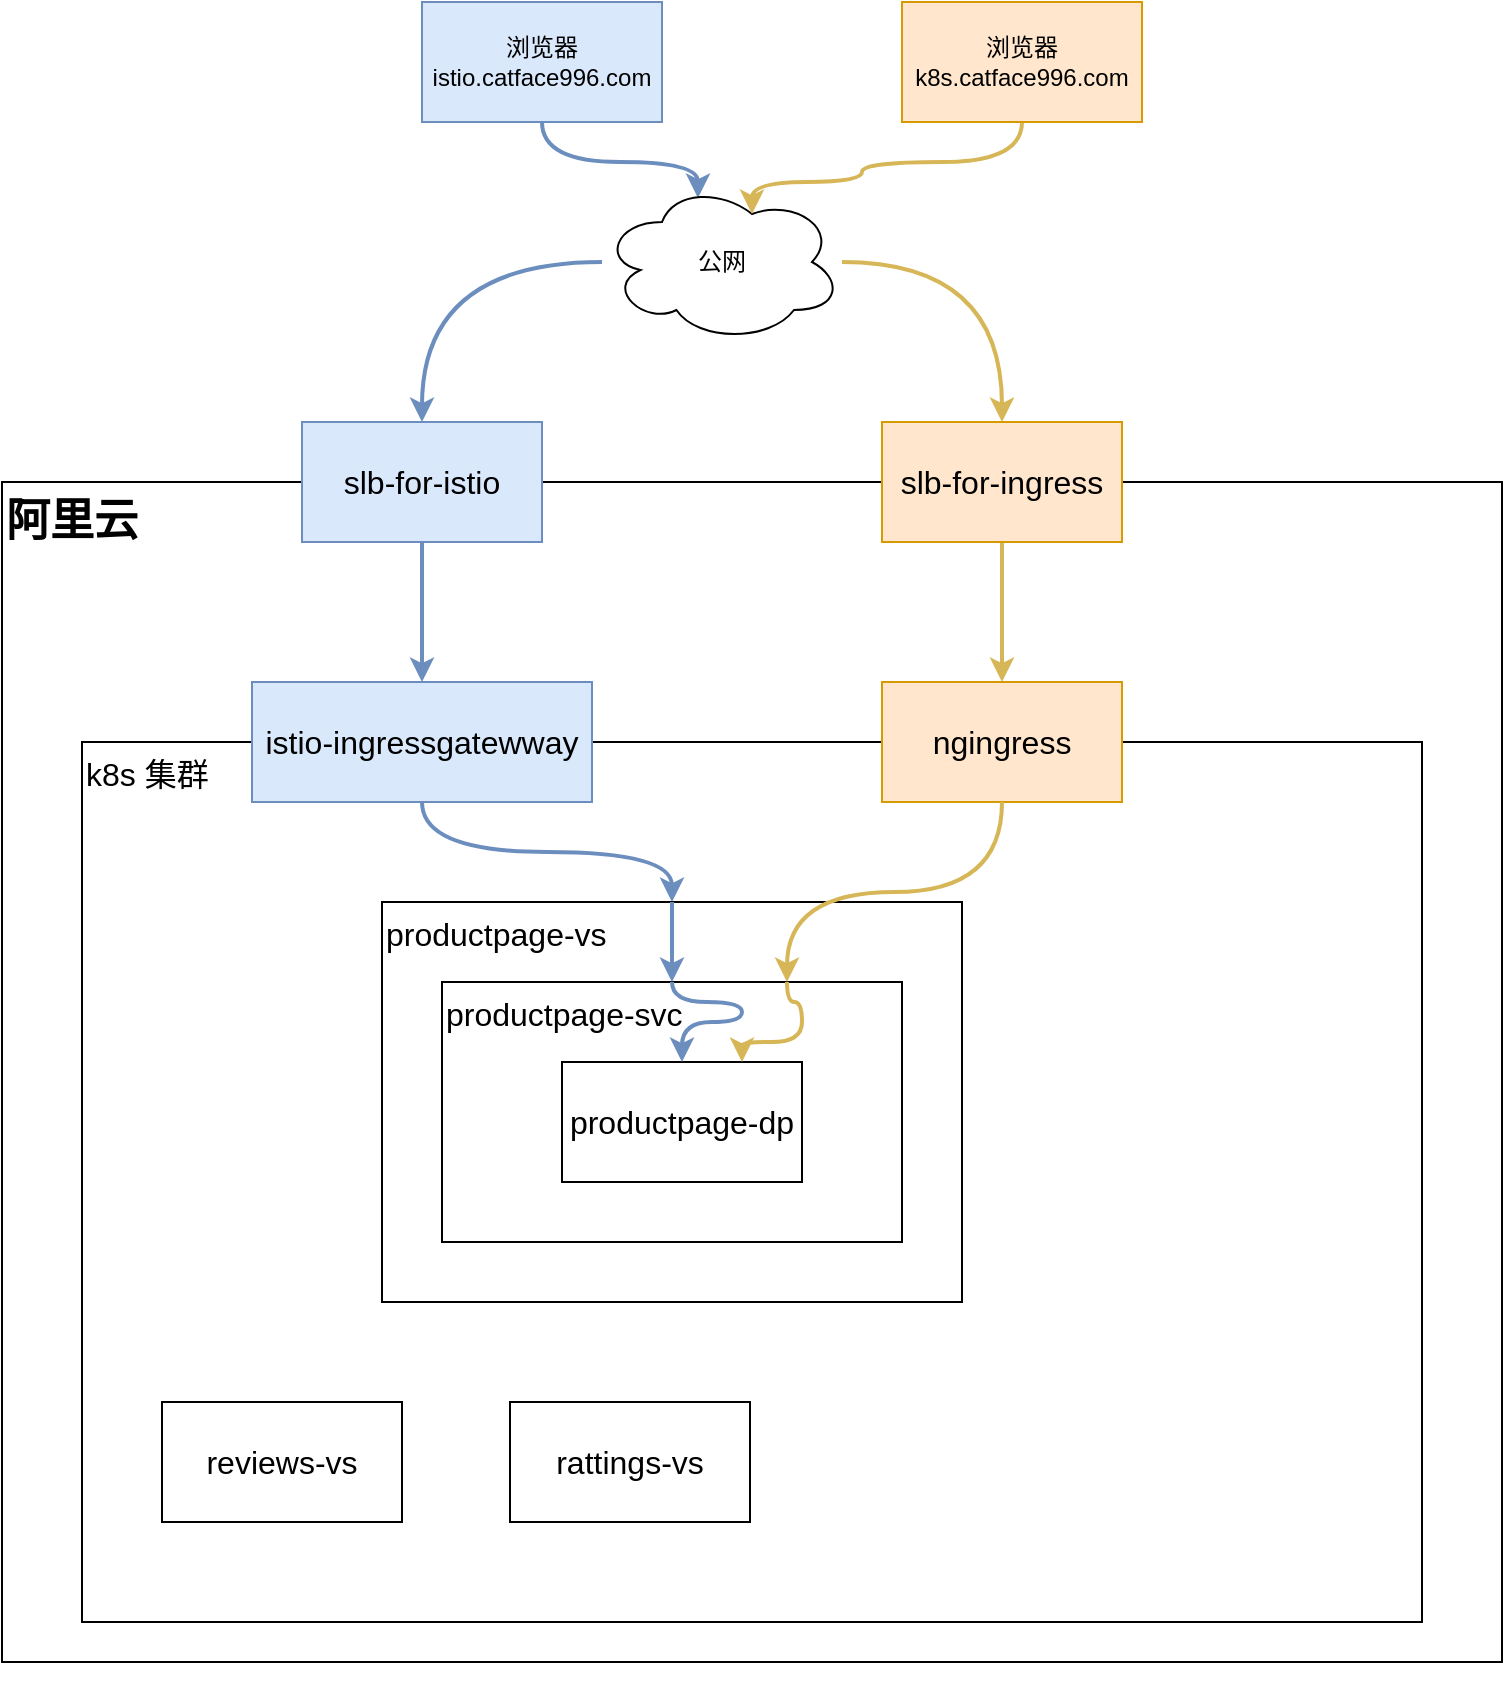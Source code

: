 <mxfile version="18.0.1" type="github">
  <diagram id="4o9TYx5moQaCsSQ-3FZQ" name="第 1 页">
    <mxGraphModel dx="1426" dy="794" grid="1" gridSize="10" guides="1" tooltips="1" connect="1" arrows="1" fold="1" page="1" pageScale="1" pageWidth="827" pageHeight="1169" math="0" shadow="0">
      <root>
        <mxCell id="0" />
        <mxCell id="1" parent="0" />
        <mxCell id="aErRiLvVkanNjU0sM8ye-9" style="edgeStyle=orthogonalEdgeStyle;rounded=0;orthogonalLoop=1;jettySize=auto;html=1;entryX=0.4;entryY=0.1;entryDx=0;entryDy=0;entryPerimeter=0;fontSize=16;curved=1;fillColor=#dae8fc;strokeColor=#6c8ebf;strokeWidth=2;" edge="1" parent="1" source="aErRiLvVkanNjU0sM8ye-1" target="aErRiLvVkanNjU0sM8ye-2">
          <mxGeometry relative="1" as="geometry" />
        </mxCell>
        <mxCell id="aErRiLvVkanNjU0sM8ye-1" value="浏览器&lt;br&gt;istio.catface996.com" style="rounded=0;whiteSpace=wrap;html=1;fillColor=#dae8fc;strokeColor=#6c8ebf;" vertex="1" parent="1">
          <mxGeometry x="250" y="40" width="120" height="60" as="geometry" />
        </mxCell>
        <mxCell id="aErRiLvVkanNjU0sM8ye-10" style="edgeStyle=orthogonalEdgeStyle;curved=1;rounded=0;orthogonalLoop=1;jettySize=auto;html=1;entryX=0.5;entryY=0;entryDx=0;entryDy=0;fontSize=16;fillColor=#dae8fc;strokeColor=#6c8ebf;strokeWidth=2;" edge="1" parent="1" source="aErRiLvVkanNjU0sM8ye-2" target="aErRiLvVkanNjU0sM8ye-4">
          <mxGeometry relative="1" as="geometry" />
        </mxCell>
        <mxCell id="aErRiLvVkanNjU0sM8ye-11" style="edgeStyle=orthogonalEdgeStyle;curved=1;rounded=0;orthogonalLoop=1;jettySize=auto;html=1;entryX=0.5;entryY=0;entryDx=0;entryDy=0;fontSize=16;fillColor=#fff2cc;strokeColor=#d6b656;strokeWidth=2;" edge="1" parent="1" source="aErRiLvVkanNjU0sM8ye-2" target="aErRiLvVkanNjU0sM8ye-5">
          <mxGeometry relative="1" as="geometry" />
        </mxCell>
        <mxCell id="aErRiLvVkanNjU0sM8ye-2" value="公网" style="ellipse;shape=cloud;whiteSpace=wrap;html=1;" vertex="1" parent="1">
          <mxGeometry x="340" y="130" width="120" height="80" as="geometry" />
        </mxCell>
        <mxCell id="aErRiLvVkanNjU0sM8ye-3" value="阿里云" style="rounded=0;whiteSpace=wrap;html=1;fontStyle=1;verticalAlign=top;align=left;fontSize=22;" vertex="1" parent="1">
          <mxGeometry x="40" y="280" width="750" height="590" as="geometry" />
        </mxCell>
        <mxCell id="aErRiLvVkanNjU0sM8ye-12" style="edgeStyle=orthogonalEdgeStyle;curved=1;rounded=0;orthogonalLoop=1;jettySize=auto;html=1;entryX=0.5;entryY=0;entryDx=0;entryDy=0;fontSize=16;fillColor=#dae8fc;strokeColor=#6c8ebf;strokeWidth=2;" edge="1" parent="1" source="aErRiLvVkanNjU0sM8ye-4" target="aErRiLvVkanNjU0sM8ye-7">
          <mxGeometry relative="1" as="geometry" />
        </mxCell>
        <mxCell id="aErRiLvVkanNjU0sM8ye-4" value="slb-for-istio" style="rounded=0;whiteSpace=wrap;html=1;fontSize=16;fillColor=#dae8fc;strokeColor=#6c8ebf;" vertex="1" parent="1">
          <mxGeometry x="190" y="250" width="120" height="60" as="geometry" />
        </mxCell>
        <mxCell id="aErRiLvVkanNjU0sM8ye-13" style="edgeStyle=orthogonalEdgeStyle;curved=1;rounded=0;orthogonalLoop=1;jettySize=auto;html=1;entryX=0.5;entryY=0;entryDx=0;entryDy=0;fontSize=16;fillColor=#fff2cc;strokeColor=#d6b656;strokeWidth=2;" edge="1" parent="1" source="aErRiLvVkanNjU0sM8ye-5" target="aErRiLvVkanNjU0sM8ye-8">
          <mxGeometry relative="1" as="geometry" />
        </mxCell>
        <mxCell id="aErRiLvVkanNjU0sM8ye-5" value="slb-for-ingress" style="rounded=0;whiteSpace=wrap;html=1;fontSize=16;fillColor=#ffe6cc;strokeColor=#d79b00;" vertex="1" parent="1">
          <mxGeometry x="480" y="250" width="120" height="60" as="geometry" />
        </mxCell>
        <mxCell id="aErRiLvVkanNjU0sM8ye-6" value="k8s 集群" style="rounded=0;whiteSpace=wrap;html=1;fontSize=16;verticalAlign=top;align=left;" vertex="1" parent="1">
          <mxGeometry x="80" y="410" width="670" height="440" as="geometry" />
        </mxCell>
        <mxCell id="aErRiLvVkanNjU0sM8ye-18" style="edgeStyle=orthogonalEdgeStyle;curved=1;rounded=0;orthogonalLoop=1;jettySize=auto;html=1;entryX=0.5;entryY=0;entryDx=0;entryDy=0;fontSize=16;fillColor=#dae8fc;strokeColor=#6c8ebf;strokeWidth=2;" edge="1" parent="1" source="aErRiLvVkanNjU0sM8ye-7" target="aErRiLvVkanNjU0sM8ye-14">
          <mxGeometry relative="1" as="geometry" />
        </mxCell>
        <mxCell id="aErRiLvVkanNjU0sM8ye-7" value="istio-ingressgatewway" style="rounded=0;whiteSpace=wrap;html=1;fontSize=16;fillColor=#dae8fc;strokeColor=#6c8ebf;" vertex="1" parent="1">
          <mxGeometry x="165" y="380" width="170" height="60" as="geometry" />
        </mxCell>
        <mxCell id="aErRiLvVkanNjU0sM8ye-8" value="ngingress" style="rounded=0;whiteSpace=wrap;html=1;fontSize=16;fillColor=#ffe6cc;strokeColor=#d79b00;" vertex="1" parent="1">
          <mxGeometry x="480" y="380" width="120" height="60" as="geometry" />
        </mxCell>
        <mxCell id="aErRiLvVkanNjU0sM8ye-14" value="productpage-vs" style="rounded=0;whiteSpace=wrap;html=1;fontSize=16;verticalAlign=top;align=left;" vertex="1" parent="1">
          <mxGeometry x="230" y="490" width="290" height="200" as="geometry" />
        </mxCell>
        <mxCell id="aErRiLvVkanNjU0sM8ye-16" value="productpage-svc" style="rounded=0;whiteSpace=wrap;html=1;fontSize=16;verticalAlign=top;align=left;" vertex="1" parent="1">
          <mxGeometry x="260" y="530" width="230" height="130" as="geometry" />
        </mxCell>
        <mxCell id="aErRiLvVkanNjU0sM8ye-17" value="productpage-dp" style="rounded=0;whiteSpace=wrap;html=1;fontSize=16;" vertex="1" parent="1">
          <mxGeometry x="320" y="570" width="120" height="60" as="geometry" />
        </mxCell>
        <mxCell id="aErRiLvVkanNjU0sM8ye-21" style="edgeStyle=orthogonalEdgeStyle;curved=1;rounded=0;orthogonalLoop=1;jettySize=auto;html=1;entryX=0.5;entryY=0;entryDx=0;entryDy=0;fontSize=16;exitX=0.5;exitY=0;exitDx=0;exitDy=0;fillColor=#dae8fc;strokeColor=#6c8ebf;strokeWidth=2;" edge="1" parent="1" source="aErRiLvVkanNjU0sM8ye-14" target="aErRiLvVkanNjU0sM8ye-16">
          <mxGeometry relative="1" as="geometry">
            <Array as="points">
              <mxPoint x="375" y="500" />
              <mxPoint x="375" y="500" />
            </Array>
          </mxGeometry>
        </mxCell>
        <mxCell id="aErRiLvVkanNjU0sM8ye-22" style="edgeStyle=orthogonalEdgeStyle;curved=1;rounded=0;orthogonalLoop=1;jettySize=auto;html=1;entryX=0.5;entryY=0;entryDx=0;entryDy=0;fontSize=16;exitX=0.5;exitY=0;exitDx=0;exitDy=0;fillColor=#dae8fc;strokeColor=#6c8ebf;strokeWidth=2;" edge="1" parent="1" source="aErRiLvVkanNjU0sM8ye-16" target="aErRiLvVkanNjU0sM8ye-17">
          <mxGeometry relative="1" as="geometry">
            <Array as="points">
              <mxPoint x="375" y="540" />
              <mxPoint x="410" y="540" />
              <mxPoint x="410" y="550" />
              <mxPoint x="380" y="550" />
            </Array>
          </mxGeometry>
        </mxCell>
        <mxCell id="aErRiLvVkanNjU0sM8ye-24" style="edgeStyle=orthogonalEdgeStyle;curved=1;rounded=0;orthogonalLoop=1;jettySize=auto;html=1;entryX=0.625;entryY=0.2;entryDx=0;entryDy=0;entryPerimeter=0;fontSize=16;exitX=0.5;exitY=1;exitDx=0;exitDy=0;fillColor=#fff2cc;strokeColor=#d6b656;strokeWidth=2;" edge="1" parent="1" source="aErRiLvVkanNjU0sM8ye-23" target="aErRiLvVkanNjU0sM8ye-2">
          <mxGeometry relative="1" as="geometry">
            <Array as="points">
              <mxPoint x="550" y="120" />
              <mxPoint x="470" y="120" />
              <mxPoint x="470" y="130" />
              <mxPoint x="415" y="130" />
            </Array>
          </mxGeometry>
        </mxCell>
        <mxCell id="aErRiLvVkanNjU0sM8ye-23" value="浏览器&lt;br&gt;k8s.catface996.com" style="rounded=0;whiteSpace=wrap;html=1;fillColor=#ffe6cc;strokeColor=#d79b00;" vertex="1" parent="1">
          <mxGeometry x="490" y="40" width="120" height="60" as="geometry" />
        </mxCell>
        <mxCell id="aErRiLvVkanNjU0sM8ye-25" style="edgeStyle=orthogonalEdgeStyle;curved=1;rounded=0;orthogonalLoop=1;jettySize=auto;html=1;entryX=0.75;entryY=0;entryDx=0;entryDy=0;fontSize=16;fillColor=#fff2cc;strokeColor=#d6b656;strokeWidth=2;" edge="1" parent="1" source="aErRiLvVkanNjU0sM8ye-8" target="aErRiLvVkanNjU0sM8ye-16">
          <mxGeometry relative="1" as="geometry" />
        </mxCell>
        <mxCell id="aErRiLvVkanNjU0sM8ye-26" style="edgeStyle=orthogonalEdgeStyle;curved=1;rounded=0;orthogonalLoop=1;jettySize=auto;html=1;entryX=0.75;entryY=0;entryDx=0;entryDy=0;fontSize=16;exitX=0.75;exitY=0;exitDx=0;exitDy=0;fillColor=#fff2cc;strokeColor=#d6b656;strokeWidth=2;" edge="1" parent="1" source="aErRiLvVkanNjU0sM8ye-16" target="aErRiLvVkanNjU0sM8ye-17">
          <mxGeometry relative="1" as="geometry">
            <Array as="points">
              <mxPoint x="433" y="540" />
              <mxPoint x="440" y="540" />
              <mxPoint x="440" y="560" />
              <mxPoint x="410" y="560" />
            </Array>
          </mxGeometry>
        </mxCell>
        <mxCell id="aErRiLvVkanNjU0sM8ye-27" value="reviews-vs" style="rounded=0;whiteSpace=wrap;html=1;fontSize=16;" vertex="1" parent="1">
          <mxGeometry x="120" y="740" width="120" height="60" as="geometry" />
        </mxCell>
        <mxCell id="aErRiLvVkanNjU0sM8ye-28" value="rattings-vs" style="rounded=0;whiteSpace=wrap;html=1;fontSize=16;" vertex="1" parent="1">
          <mxGeometry x="294" y="740" width="120" height="60" as="geometry" />
        </mxCell>
        <mxCell id="aErRiLvVkanNjU0sM8ye-29" style="edgeStyle=orthogonalEdgeStyle;curved=1;rounded=0;orthogonalLoop=1;jettySize=auto;html=1;exitX=0.5;exitY=1;exitDx=0;exitDy=0;fontSize=16;strokeWidth=2;" edge="1" parent="1" source="aErRiLvVkanNjU0sM8ye-3" target="aErRiLvVkanNjU0sM8ye-3">
          <mxGeometry relative="1" as="geometry" />
        </mxCell>
      </root>
    </mxGraphModel>
  </diagram>
</mxfile>
